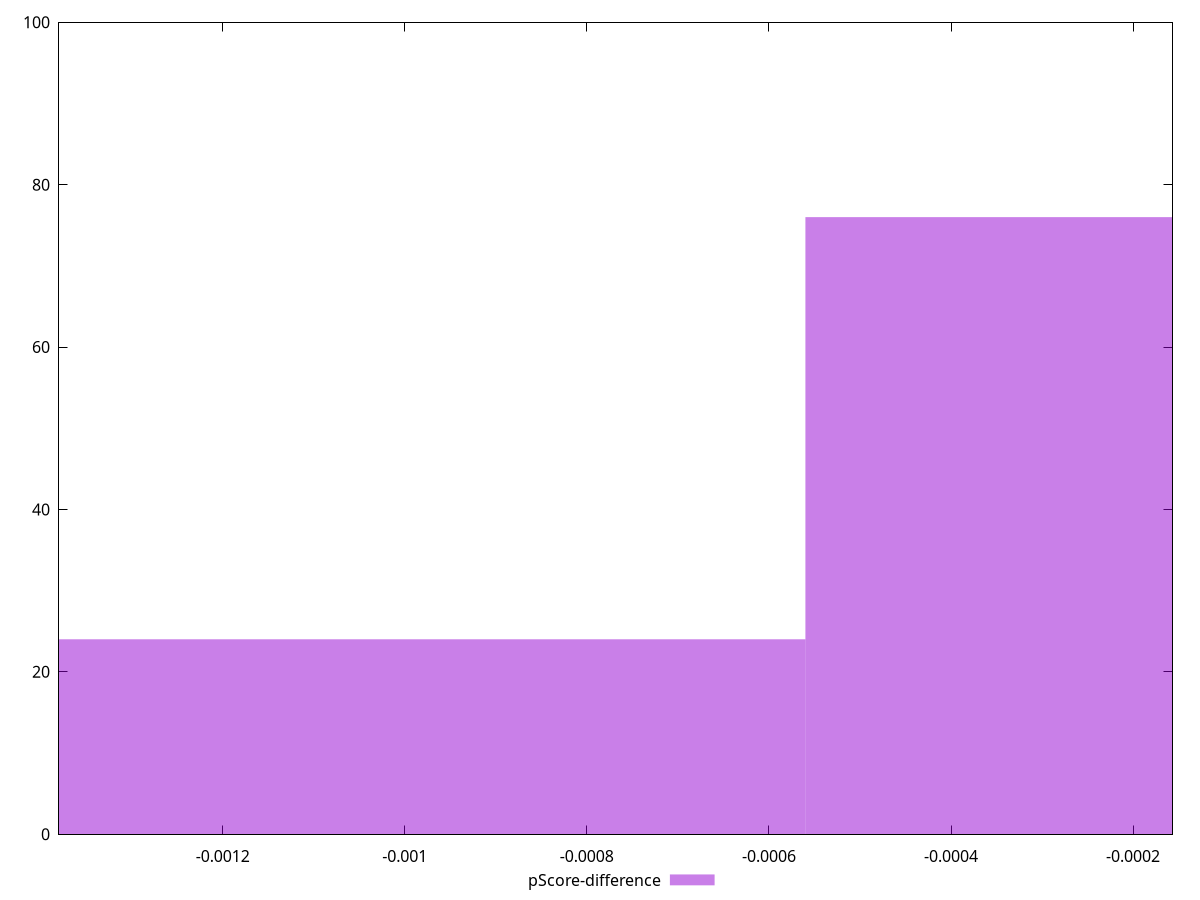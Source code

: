 reset

$pScoreDifference <<EOF
-0.0011198637285250068 24
0 76
EOF

set key outside below
set boxwidth 0.0011198637285250068
set xrange [-0.001379783959461367:-0.0001567184048922865]
set yrange [0:100]
set trange [0:100]
set style fill transparent solid 0.5 noborder
set terminal svg size 640, 490 enhanced background rgb 'white'
set output "reports/report_00032_2021-02-25T10-28-15.087Z/first-cpu-idle/samples/music/pScore-difference/histogram.svg"

plot $pScoreDifference title "pScore-difference" with boxes

reset
